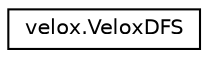 digraph G
{
  edge [fontname="Helvetica",fontsize="10",labelfontname="Helvetica",labelfontsize="10"];
  node [fontname="Helvetica",fontsize="10",shape=record];
  rankdir="LR";
  Node1 [label="velox.VeloxDFS",height=0.2,width=0.4,color="black", fillcolor="white", style="filled",URL="$classvelox_1_1VeloxDFS.html"];
}
